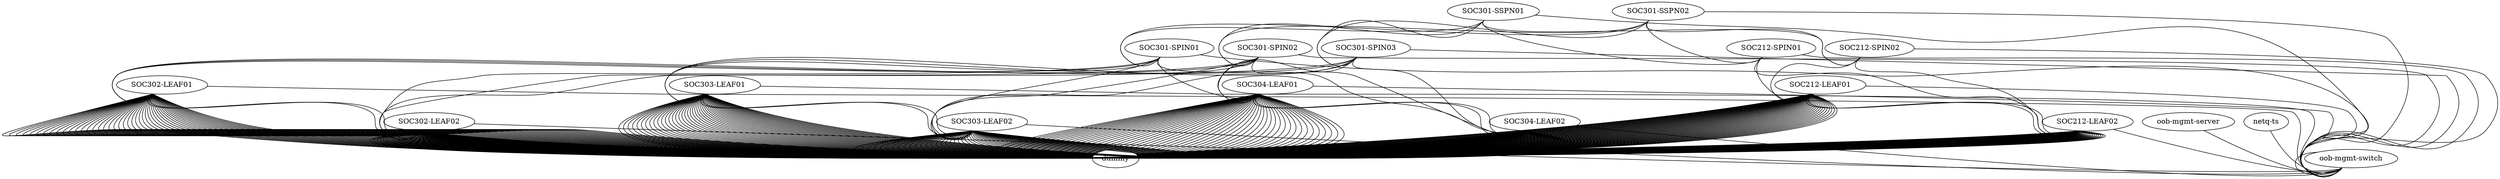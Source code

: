 graph falconv2 {

 "dummy" [function="fake"]

 "oob-mgmt-server"  [function="oob-server" memory="2048"]
 "oob-mgmt-switch"  [function="oob-switch"]  
 "netq-ts" [os="netq-ts-cloud-3.2.0"]


 "SOC301-SSPN01" [function="spine" os="CumulusCommunity/cumulus-vx" version="4.2.0"]
 "SOC301-SSPN02" [function="spine" os="CumulusCommunity/cumulus-vx" version="4.2.0"]
 "SOC301-SPIN01" [function="spine" os="CumulusCommunity/cumulus-vx" version="4.2.0"]
 "SOC301-SPIN02" [function="spine" os="CumulusCommunity/cumulus-vx" version="4.2.0"]
 "SOC301-SPIN03" [function="spine" os="CumulusCommunity/cumulus-vx" version="4.2.0"]
 "SOC212-SPIN01" [function="spine" os="CumulusCommunity/cumulus-vx" version="4.2.0"]
 "SOC212-SPIN02" [function="spine" os="CumulusCommunity/cumulus-vx" version="4.2.0"]
 "SOC302-LEAF01" [function="leaf" os="CumulusCommunity/cumulus-vx" version="4.2.0"]
 "SOC302-LEAF02" [function="leaf" os="CumulusCommunity/cumulus-vx" version="4.2.0"]
 "SOC303-LEAF01" [function="leaf" os="CumulusCommunity/cumulus-vx" version="4.2.0"]
 "SOC303-LEAF02" [function="leaf" os="CumulusCommunity/cumulus-vx" version="4.2.0"]
 "SOC304-LEAF01" [function="leaf" os="CumulusCommunity/cumulus-vx" version="4.2.0"]
 "SOC304-LEAF02" [function="leaf" os="CumulusCommunity/cumulus-vx" version="4.2.0"]
 "SOC212-LEAF01" [function="leaf" os="CumulusCommunity/cumulus-vx" version="4.2.0"]
 "SOC212-LEAF02" [function="leaf" os="CumulusCommunity/cumulus-vx" version="4.2.0"]

    # 343N super spine - 343N spine connection
    "SOC301-SSPN01":"swp1" -- "SOC301-SPIN01":"swp30"
    "SOC301-SSPN01":"swp2" -- "SOC301-SPIN02":"swp30"
    "SOC301-SSPN01":"swp3" -- "SOC301-SPIN03":"swp30"
    "SOC301-SSPN02":"swp1" -- "SOC301-SPIN01":"swp29"
    "SOC301-SSPN02":"swp2" -- "SOC301-SPIN02":"swp29"
    "SOC301-SSPN02":"swp3" -- "SOC301-SPIN03":"swp29"

    # 343N super spine - 243M spine connection
    "SOC301-SSPN01":"swp13" -- "SOC212-SPIN02":"swp30"
    "SOC301-SSPN01":"swp14" -- "SOC212-SPIN01":"swp30"
    "SOC301-SSPN02":"swp13" -- "SOC212-SPIN02":"swp29"
    "SOC301-SSPN02":"swp14" -- "SOC212-SPIN01":"swp29"

    # SOC301-SPIN01 - 343N leafs connection
    "SOC301-SPIN01":"swp3" -- "SOC302-LEAF01":"swp51"
    "SOC301-SPIN01":"swp4" -- "SOC302-LEAF02":"swp51"
    "SOC301-SPIN01":"swp5" -- "SOC303-LEAF01":"swp51"
    "SOC301-SPIN01":"swp6" -- "SOC303-LEAF02":"swp51"
    "SOC301-SPIN01":"swp7" -- "SOC304-LEAF01":"swp51"
    "SOC301-SPIN01":"swp8" -- "SOC304-LEAF02":"swp51"

    # SOC30-SPIN02 - 343N leafs connection
    "SOC301-SPIN02":"swp3" -- "SOC302-LEAF01":"swp52"
    "SOC301-SPIN02":"swp4" -- "SOC302-LEAF02":"swp52"
    "SOC301-SPIN02":"swp5" -- "SOC303-LEAF01":"swp52"
    "SOC301-SPIN02":"swp6" -- "SOC303-LEAF02":"swp52"
    "SOC301-SPIN02":"swp7" -- "SOC304-LEAF01":"swp52"
    "SOC301-SPIN02":"swp8" -- "SOC304-LEAF02":"swp52"

    # SOC30-SPIN03 - 343N leafs connection
    "SOC301-SPIN03":"swp3" -- "SOC302-LEAF01":"swp53"
    "SOC301-SPIN03":"swp4" -- "SOC302-LEAF02":"swp53"
    "SOC301-SPIN03":"swp5" -- "SOC303-LEAF01":"swp53"
    "SOC301-SPIN03":"swp6" -- "SOC303-LEAF02":"swp53"
    "SOC301-SPIN03":"swp7" -- "SOC304-LEAF01":"swp53"
    "SOC301-SPIN03":"swp8" -- "SOC304-LEAF02":"swp53"

    # 243M spine - 243M leaf connection
    "SOC212-SPIN01":"swp3" -- "SOC212-LEAF01":"swp51"
    "SOC212-SPIN01":"swp4" -- "SOC212-LEAF02":"swp51"
    "SOC212-SPIN02":"swp3" -- "SOC212-LEAF01":"swp52"
    "SOC212-SPIN02":"swp4" -- "SOC212-LEAF02":"swp52"
 
   # clag connection
    "SOC302-LEAF01":"swp49" -- "SOC302-LEAF02":"swp49"
    "SOC302-LEAF01":"swp50" -- "SOC302-LEAF02":"swp50"
    "SOC303-LEAF01":"swp49" -- "SOC303-LEAF02":"swp49"
    "SOC303-LEAF01":"swp50" -- "SOC303-LEAF02":"swp50"
    "SOC304-LEAF01":"swp49" -- "SOC304-LEAF02":"swp49"
    "SOC304-LEAF01":"swp50" -- "SOC304-LEAF02":"swp50"
    "SOC212-LEAF01":"swp49" -- "SOC212-LEAF02":"swp49"
    "SOC212-LEAF01":"swp50" -- "SOC212-LEAF02":"swp50"

  # OOB-MGMT connections
   "oob-mgmt-server":"eth1" -- "oob-mgmt-switch":"swp1"
   "oob-mgmt-switch":"eth0" -- "oob-mgmt-switch":"swp2"
   "netq-ts":"eth0" -- "oob-mgmt-switch":"swp3"
   "SOC301-SSPN01":"eth0" -- "oob-mgmt-switch":"swp4"
   "SOC301-SSPN02":"eth0" -- "oob-mgmt-switch":"swp5"
   "SOC301-SPIN01":"eth0" -- "oob-mgmt-switch":"swp6"
   "SOC301-SPIN02":"eth0" -- "oob-mgmt-switch":"swp7"
   "SOC301-SPIN03":"eth0" -- "oob-mgmt-switch":"swp8"
   "SOC212-SPIN01":"eth0" -- "oob-mgmt-switch":"swp9"
   "SOC212-SPIN02":"eth0" -- "oob-mgmt-switch":"swp10"
   "SOC302-LEAF01":"eth0" -- "oob-mgmt-switch":"swp11"
   "SOC302-LEAF02":"eth0" -- "oob-mgmt-switch":"swp12"
   "SOC303-LEAF01":"eth0" -- "oob-mgmt-switch":"swp13"
   "SOC303-LEAF02":"eth0" -- "oob-mgmt-switch":"swp14"
   "SOC304-LEAF01":"eth0" -- "oob-mgmt-switch":"swp15"
   "SOC304-LEAF02":"eth0" -- "oob-mgmt-switch":"swp16"
   "SOC212-LEAF01":"eth0" -- "oob-mgmt-switch":"swp17"
   "SOC212-LEAF02":"eth0" -- "oob-mgmt-switch":"swp18"


    # DUMMY ports for LEAF switch mlag bonds- creates the network interface in simulation. Not actually connected to anything
    "SOC302-LEAF01":"swp1" -- "dummy":"dummy8-swp1"
    "SOC302-LEAF01":"swp2" -- "dummy":"dummy8-swp2"
    "SOC302-LEAF01":"swp3" -- "dummy":"dummy8-swp3"
    "SOC302-LEAF01":"swp4" -- "dummy":"dummy8-swp4"
    "SOC302-LEAF01":"swp5" -- "dummy":"dummy8-swp5"
    "SOC302-LEAF01":"swp6" -- "dummy":"dummy8-swp6"
    "SOC302-LEAF01":"swp7" -- "dummy":"dummy8-swp7"
    "SOC302-LEAF01":"swp8" -- "dummy":"dummy8-swp8"
    "SOC302-LEAF01":"swp9" -- "dummy":"dummy8-swp9"
    "SOC302-LEAF01":"swp10" -- "dummy":"dummy8-swp10"
    "SOC302-LEAF01":"swp11" -- "dummy":"dummy8-swp11"
    "SOC302-LEAF01":"swp12" -- "dummy":"dummy8-swp12"
    "SOC302-LEAF01":"swp13" -- "dummy":"dummy8-swp13"
    "SOC302-LEAF01":"swp14" -- "dummy":"dummy8-swp14"
    "SOC302-LEAF01":"swp15" -- "dummy":"dummy8-swp15"
    "SOC302-LEAF01":"swp16" -- "dummy":"dummy8-swp16"
    "SOC302-LEAF01":"swp17" -- "dummy":"dummy8-swp17"
    "SOC302-LEAF01":"swp18" -- "dummy":"dummy8-swp18"
    "SOC302-LEAF01":"swp19" -- "dummy":"dummy8-swp19"
    "SOC302-LEAF01":"swp20" -- "dummy":"dummy8-swp20"
    "SOC302-LEAF01":"swp21" -- "dummy":"dummy8-swp21"
    "SOC302-LEAF01":"swp22" -- "dummy":"dummy8-swp22"
    "SOC302-LEAF01":"swp23" -- "dummy":"dummy8-swp23"
    "SOC302-LEAF01":"swp24" -- "dummy":"dummy8-swp24"
    "SOC302-LEAF01":"swp25" -- "dummy":"dummy8-swp25"
    "SOC302-LEAF01":"swp26" -- "dummy":"dummy8-swp26"
    "SOC302-LEAF01":"swp27" -- "dummy":"dummy8-swp27"
    "SOC302-LEAF01":"swp28" -- "dummy":"dummy8-swp28"
    "SOC302-LEAF01":"swp29" -- "dummy":"dummy8-swp29"
    "SOC302-LEAF01":"swp30" -- "dummy":"dummy8-swp30"
    "SOC302-LEAF01":"swp31" -- "dummy":"dummy8-swp31"
    "SOC302-LEAF01":"swp32" -- "dummy":"dummy8-swp32"
    "SOC302-LEAF01":"swp33" -- "dummy":"dummy8-swp33"
    "SOC302-LEAF01":"swp34" -- "dummy":"dummy8-swp34"
    "SOC302-LEAF01":"swp35" -- "dummy":"dummy8-swp35"
    "SOC302-LEAF01":"swp36" -- "dummy":"dummy8-swp36"
    "SOC302-LEAF01":"swp37" -- "dummy":"dummy8-swp37"
    "SOC302-LEAF01":"swp38" -- "dummy":"dummy8-swp38"
    "SOC302-LEAF01":"swp39" -- "dummy":"dummy8-swp39"
    "SOC302-LEAF01":"swp40" -- "dummy":"dummy8-swp40"
    "SOC302-LEAF01":"swp41" -- "dummy":"dummy8-swp41"
    "SOC302-LEAF01":"swp42" -- "dummy":"dummy8-swp42"
    "SOC302-LEAF01":"swp43" -- "dummy":"dummy8-swp43"
    "SOC302-LEAF01":"swp44" -- "dummy":"dummy8-swp44"
    "SOC302-LEAF01":"swp45" -- "dummy":"dummy8-swp45"
    "SOC302-LEAF01":"swp46" -- "dummy":"dummy8-swp46"
    "SOC302-LEAF01":"swp47" -- "dummy":"dummy8-swp47"
    "SOC302-LEAF01":"swp48" -- "dummy":"dummy8-swp48"
    "SOC302-LEAF02":"swp1" -- "dummy":"dummy9-swp1"
    "SOC302-LEAF02":"swp2" -- "dummy":"dummy9-swp2"
    "SOC302-LEAF02":"swp3" -- "dummy":"dummy9-swp3"
    "SOC302-LEAF02":"swp4" -- "dummy":"dummy9-swp4"
    "SOC302-LEAF02":"swp5" -- "dummy":"dummy9-swp5"
    "SOC302-LEAF02":"swp6" -- "dummy":"dummy9-swp6"
    "SOC302-LEAF02":"swp7" -- "dummy":"dummy9-swp7"
    "SOC302-LEAF02":"swp8" -- "dummy":"dummy9-swp8"
    "SOC302-LEAF02":"swp9" -- "dummy":"dummy9-swp9"
    "SOC302-LEAF02":"swp10" -- "dummy":"dummy9-swp10"
    "SOC302-LEAF02":"swp11" -- "dummy":"dummy9-swp11"
    "SOC302-LEAF02":"swp12" -- "dummy":"dummy9-swp12"
    "SOC302-LEAF02":"swp13" -- "dummy":"dummy9-swp13"
    "SOC302-LEAF02":"swp14" -- "dummy":"dummy9-swp14"
    "SOC302-LEAF02":"swp15" -- "dummy":"dummy9-swp15"
    "SOC302-LEAF02":"swp16" -- "dummy":"dummy9-swp16"
    "SOC302-LEAF02":"swp17" -- "dummy":"dummy9-swp17"
    "SOC302-LEAF02":"swp18" -- "dummy":"dummy9-swp18"
    "SOC302-LEAF02":"swp19" -- "dummy":"dummy9-swp19"
    "SOC302-LEAF02":"swp20" -- "dummy":"dummy9-swp20"
    "SOC302-LEAF02":"swp21" -- "dummy":"dummy9-swp21"
    "SOC302-LEAF02":"swp22" -- "dummy":"dummy9-swp22"
    "SOC302-LEAF02":"swp23" -- "dummy":"dummy9-swp23"
    "SOC302-LEAF02":"swp24" -- "dummy":"dummy9-swp24"
    "SOC302-LEAF02":"swp25" -- "dummy":"dummy9-swp25"
    "SOC302-LEAF02":"swp26" -- "dummy":"dummy9-swp26"
    "SOC302-LEAF02":"swp27" -- "dummy":"dummy9-swp27"
    "SOC302-LEAF02":"swp28" -- "dummy":"dummy9-swp28"
    "SOC302-LEAF02":"swp29" -- "dummy":"dummy9-swp29"
    "SOC302-LEAF02":"swp30" -- "dummy":"dummy9-swp30"
    "SOC302-LEAF02":"swp31" -- "dummy":"dummy9-swp31"
    "SOC302-LEAF02":"swp32" -- "dummy":"dummy9-swp32"
    "SOC302-LEAF02":"swp33" -- "dummy":"dummy9-swp33"
    "SOC302-LEAF02":"swp34" -- "dummy":"dummy9-swp34"
    "SOC302-LEAF02":"swp35" -- "dummy":"dummy9-swp35"
    "SOC302-LEAF02":"swp36" -- "dummy":"dummy9-swp36"
    "SOC302-LEAF02":"swp37" -- "dummy":"dummy9-swp37"
    "SOC302-LEAF02":"swp38" -- "dummy":"dummy9-swp38"
    "SOC302-LEAF02":"swp39" -- "dummy":"dummy9-swp39"
    "SOC302-LEAF02":"swp40" -- "dummy":"dummy9-swp40"
    "SOC302-LEAF02":"swp41" -- "dummy":"dummy9-swp41"
    "SOC302-LEAF02":"swp42" -- "dummy":"dummy9-swp42"
    "SOC302-LEAF02":"swp43" -- "dummy":"dummy9-swp43"
    "SOC302-LEAF02":"swp44" -- "dummy":"dummy9-swp44"
    "SOC302-LEAF02":"swp45" -- "dummy":"dummy9-swp45"
    "SOC302-LEAF02":"swp46" -- "dummy":"dummy9-swp46"
    "SOC302-LEAF02":"swp47" -- "dummy":"dummy9-swp47"
    "SOC302-LEAF02":"swp48" -- "dummy":"dummy9-swp48"
    "SOC303-LEAF01":"swp1" -- "dummy":"dummy10-swp1"
    "SOC303-LEAF01":"swp2" -- "dummy":"dummy10-swp2"
    "SOC303-LEAF01":"swp3" -- "dummy":"dummy10-swp3"
    "SOC303-LEAF01":"swp4" -- "dummy":"dummy10-swp4"
    "SOC303-LEAF01":"swp5" -- "dummy":"dummy10-swp5"
    "SOC303-LEAF01":"swp6" -- "dummy":"dummy10-swp6"
    "SOC303-LEAF01":"swp7" -- "dummy":"dummy10-swp7"
    "SOC303-LEAF01":"swp8" -- "dummy":"dummy10-swp8"
    "SOC303-LEAF01":"swp9" -- "dummy":"dummy10-swp9"
    "SOC303-LEAF01":"swp10" -- "dummy":"dummy10-swp10"
    "SOC303-LEAF01":"swp11" -- "dummy":"dummy10-swp11"
    "SOC303-LEAF01":"swp12" -- "dummy":"dummy10-swp12"
    "SOC303-LEAF01":"swp13" -- "dummy":"dummy10-swp13"
    "SOC303-LEAF01":"swp14" -- "dummy":"dummy10-swp14"
    "SOC303-LEAF01":"swp15" -- "dummy":"dummy10-swp15"
    "SOC303-LEAF01":"swp16" -- "dummy":"dummy10-swp16"
    "SOC303-LEAF01":"swp17" -- "dummy":"dummy10-swp17"
    "SOC303-LEAF01":"swp18" -- "dummy":"dummy10-swp18"
    "SOC303-LEAF01":"swp19" -- "dummy":"dummy10-swp19"
    "SOC303-LEAF01":"swp20" -- "dummy":"dummy10-swp20"
    "SOC303-LEAF01":"swp21" -- "dummy":"dummy10-swp21"
    "SOC303-LEAF01":"swp22" -- "dummy":"dummy10-swp22"
    "SOC303-LEAF01":"swp23" -- "dummy":"dummy10-swp23"
    "SOC303-LEAF01":"swp24" -- "dummy":"dummy10-swp24"
    "SOC303-LEAF01":"swp25" -- "dummy":"dummy10-swp25"
    "SOC303-LEAF01":"swp26" -- "dummy":"dummy10-swp26"
    "SOC303-LEAF01":"swp27" -- "dummy":"dummy10-swp27"
    "SOC303-LEAF01":"swp28" -- "dummy":"dummy10-swp28"
    "SOC303-LEAF01":"swp29" -- "dummy":"dummy10-swp29"
    "SOC303-LEAF01":"swp30" -- "dummy":"dummy10-swp30"
    "SOC303-LEAF01":"swp31" -- "dummy":"dummy10-swp31"
    "SOC303-LEAF01":"swp32" -- "dummy":"dummy10-swp32"
    "SOC303-LEAF01":"swp33" -- "dummy":"dummy10-swp33"
    "SOC303-LEAF01":"swp34" -- "dummy":"dummy10-swp34"
    "SOC303-LEAF01":"swp35" -- "dummy":"dummy10-swp35"
    "SOC303-LEAF01":"swp36" -- "dummy":"dummy10-swp36"
    "SOC303-LEAF01":"swp37" -- "dummy":"dummy10-swp37"
    "SOC303-LEAF01":"swp38" -- "dummy":"dummy10-swp38"
    "SOC303-LEAF01":"swp39" -- "dummy":"dummy10-swp39"
    "SOC303-LEAF01":"swp40" -- "dummy":"dummy10-swp40"
    "SOC303-LEAF01":"swp41" -- "dummy":"dummy10-swp41"
    "SOC303-LEAF01":"swp42" -- "dummy":"dummy10-swp42"
    "SOC303-LEAF01":"swp43" -- "dummy":"dummy10-swp43"
    "SOC303-LEAF01":"swp44" -- "dummy":"dummy10-swp44"
    "SOC303-LEAF01":"swp45" -- "dummy":"dummy10-swp45"
    "SOC303-LEAF01":"swp46" -- "dummy":"dummy10-swp46"
    "SOC303-LEAF01":"swp47" -- "dummy":"dummy10-swp47"
    "SOC303-LEAF01":"swp48" -- "dummy":"dummy10-swp48"
    "SOC303-LEAF02":"swp1" -- "dummy":"dummy11-swp1"
    "SOC303-LEAF02":"swp2" -- "dummy":"dummy11-swp2"
    "SOC303-LEAF02":"swp3" -- "dummy":"dummy11-swp3"
    "SOC303-LEAF02":"swp4" -- "dummy":"dummy11-swp4"
    "SOC303-LEAF02":"swp5" -- "dummy":"dummy11-swp5"
    "SOC303-LEAF02":"swp6" -- "dummy":"dummy11-swp6"
    "SOC303-LEAF02":"swp7" -- "dummy":"dummy11-swp7"
    "SOC303-LEAF02":"swp8" -- "dummy":"dummy11-swp8"
    "SOC303-LEAF02":"swp9" -- "dummy":"dummy11-swp9"
    "SOC303-LEAF02":"swp10" -- "dummy":"dummy11-swp10"
    "SOC303-LEAF02":"swp11" -- "dummy":"dummy11-swp11"
    "SOC303-LEAF02":"swp12" -- "dummy":"dummy11-swp12"
    "SOC303-LEAF02":"swp13" -- "dummy":"dummy11-swp13"
    "SOC303-LEAF02":"swp14" -- "dummy":"dummy11-swp14"
    "SOC303-LEAF02":"swp15" -- "dummy":"dummy11-swp15"
    "SOC303-LEAF02":"swp16" -- "dummy":"dummy11-swp16"
    "SOC303-LEAF02":"swp17" -- "dummy":"dummy11-swp17"
    "SOC303-LEAF02":"swp18" -- "dummy":"dummy11-swp18"
    "SOC303-LEAF02":"swp19" -- "dummy":"dummy11-swp19"
    "SOC303-LEAF02":"swp20" -- "dummy":"dummy11-swp20"
    "SOC303-LEAF02":"swp21" -- "dummy":"dummy11-swp21"
    "SOC303-LEAF02":"swp22" -- "dummy":"dummy11-swp22"
    "SOC303-LEAF02":"swp23" -- "dummy":"dummy11-swp23"
    "SOC303-LEAF02":"swp24" -- "dummy":"dummy11-swp24"
    "SOC303-LEAF02":"swp25" -- "dummy":"dummy11-swp25"
    "SOC303-LEAF02":"swp26" -- "dummy":"dummy11-swp26"
    "SOC303-LEAF02":"swp27" -- "dummy":"dummy11-swp27"
    "SOC303-LEAF02":"swp28" -- "dummy":"dummy11-swp28"
    "SOC303-LEAF02":"swp29" -- "dummy":"dummy11-swp29"
    "SOC303-LEAF02":"swp30" -- "dummy":"dummy11-swp30"
    "SOC303-LEAF02":"swp31" -- "dummy":"dummy11-swp31"
    "SOC303-LEAF02":"swp32" -- "dummy":"dummy11-swp32"
    "SOC303-LEAF02":"swp33" -- "dummy":"dummy11-swp33"
    "SOC303-LEAF02":"swp34" -- "dummy":"dummy11-swp34"
    "SOC303-LEAF02":"swp35" -- "dummy":"dummy11-swp35"
    "SOC303-LEAF02":"swp36" -- "dummy":"dummy11-swp36"
    "SOC303-LEAF02":"swp37" -- "dummy":"dummy11-swp37"
    "SOC303-LEAF02":"swp38" -- "dummy":"dummy11-swp38"
    "SOC303-LEAF02":"swp39" -- "dummy":"dummy11-swp39"
    "SOC303-LEAF02":"swp40" -- "dummy":"dummy11-swp40"
    "SOC303-LEAF02":"swp41" -- "dummy":"dummy11-swp41"
    "SOC303-LEAF02":"swp42" -- "dummy":"dummy11-swp42"
    "SOC303-LEAF02":"swp43" -- "dummy":"dummy11-swp43"
    "SOC303-LEAF02":"swp44" -- "dummy":"dummy11-swp44"
    "SOC303-LEAF02":"swp45" -- "dummy":"dummy11-swp45"
    "SOC303-LEAF02":"swp46" -- "dummy":"dummy11-swp46"
    "SOC303-LEAF02":"swp47" -- "dummy":"dummy11-swp47"
    "SOC303-LEAF02":"swp48" -- "dummy":"dummy11-swp48"
    "SOC304-LEAF01":"swp1" -- "dummy":"dummy12-swp1"
    "SOC304-LEAF01":"swp2" -- "dummy":"dummy12-swp2"
    "SOC304-LEAF01":"swp3" -- "dummy":"dummy12-swp3"
    "SOC304-LEAF01":"swp4" -- "dummy":"dummy12-swp4"
    "SOC304-LEAF01":"swp5" -- "dummy":"dummy12-swp5"
    "SOC304-LEAF01":"swp6" -- "dummy":"dummy12-swp6"
    "SOC304-LEAF01":"swp7" -- "dummy":"dummy12-swp7"
    "SOC304-LEAF01":"swp8" -- "dummy":"dummy12-swp8"
    "SOC304-LEAF01":"swp9" -- "dummy":"dummy12-swp9"
    "SOC304-LEAF01":"swp10" -- "dummy":"dummy12-swp10"
    "SOC304-LEAF01":"swp11" -- "dummy":"dummy12-swp11"
    "SOC304-LEAF01":"swp12" -- "dummy":"dummy12-swp12"
    "SOC304-LEAF01":"swp13" -- "dummy":"dummy12-swp13"
    "SOC304-LEAF01":"swp14" -- "dummy":"dummy12-swp14"
    "SOC304-LEAF01":"swp15" -- "dummy":"dummy12-swp15"
    "SOC304-LEAF01":"swp16" -- "dummy":"dummy12-swp16"
    "SOC304-LEAF01":"swp17" -- "dummy":"dummy12-swp17"
    "SOC304-LEAF01":"swp18" -- "dummy":"dummy12-swp18"
    "SOC304-LEAF01":"swp19" -- "dummy":"dummy12-swp19"
    "SOC304-LEAF01":"swp20" -- "dummy":"dummy12-swp20"
    "SOC304-LEAF01":"swp21" -- "dummy":"dummy12-swp21"
    "SOC304-LEAF01":"swp22" -- "dummy":"dummy12-swp22"
    "SOC304-LEAF01":"swp23" -- "dummy":"dummy12-swp23"
    "SOC304-LEAF01":"swp24" -- "dummy":"dummy12-swp24"
    "SOC304-LEAF01":"swp25" -- "dummy":"dummy12-swp25"
    "SOC304-LEAF01":"swp26" -- "dummy":"dummy12-swp26"
    "SOC304-LEAF01":"swp27" -- "dummy":"dummy12-swp27"
    "SOC304-LEAF01":"swp28" -- "dummy":"dummy12-swp28"
    "SOC304-LEAF01":"swp29" -- "dummy":"dummy12-swp29"
    "SOC304-LEAF01":"swp30" -- "dummy":"dummy12-swp30"
    "SOC304-LEAF01":"swp31" -- "dummy":"dummy12-swp31"
    "SOC304-LEAF01":"swp32" -- "dummy":"dummy12-swp32"
    "SOC304-LEAF01":"swp33" -- "dummy":"dummy12-swp33"
    "SOC304-LEAF01":"swp34" -- "dummy":"dummy12-swp34"
    "SOC304-LEAF01":"swp35" -- "dummy":"dummy12-swp35"
    "SOC304-LEAF01":"swp36" -- "dummy":"dummy12-swp36"
    "SOC304-LEAF01":"swp37" -- "dummy":"dummy12-swp37"
    "SOC304-LEAF01":"swp38" -- "dummy":"dummy12-swp38"
    "SOC304-LEAF01":"swp39" -- "dummy":"dummy12-swp39"
    "SOC304-LEAF01":"swp40" -- "dummy":"dummy12-swp40"
    "SOC304-LEAF01":"swp41" -- "dummy":"dummy12-swp41"
    "SOC304-LEAF01":"swp42" -- "dummy":"dummy12-swp42"
    "SOC304-LEAF01":"swp43" -- "dummy":"dummy12-swp43"
    "SOC304-LEAF01":"swp44" -- "dummy":"dummy12-swp44"
    "SOC304-LEAF01":"swp45" -- "dummy":"dummy12-swp45"
    "SOC304-LEAF01":"swp46" -- "dummy":"dummy12-swp46"
    "SOC304-LEAF01":"swp47" -- "dummy":"dummy12-swp47"
    "SOC304-LEAF01":"swp48" -- "dummy":"dummy12-swp48"
    "SOC304-LEAF02":"swp1" -- "dummy":"dummy13-swp1"
    "SOC304-LEAF02":"swp2" -- "dummy":"dummy13-swp2"
    "SOC304-LEAF02":"swp3" -- "dummy":"dummy13-swp3"
    "SOC304-LEAF02":"swp4" -- "dummy":"dummy13-swp4"
    "SOC304-LEAF02":"swp5" -- "dummy":"dummy13-swp5"
    "SOC304-LEAF02":"swp6" -- "dummy":"dummy13-swp6"
    "SOC304-LEAF02":"swp7" -- "dummy":"dummy13-swp7"
    "SOC304-LEAF02":"swp8" -- "dummy":"dummy13-swp8"
    "SOC304-LEAF02":"swp9" -- "dummy":"dummy13-swp9"
    "SOC304-LEAF02":"swp10" -- "dummy":"dummy13-swp10"
    "SOC304-LEAF02":"swp11" -- "dummy":"dummy13-swp11"
    "SOC304-LEAF02":"swp12" -- "dummy":"dummy13-swp12"
    "SOC304-LEAF02":"swp13" -- "dummy":"dummy13-swp13"
    "SOC304-LEAF02":"swp14" -- "dummy":"dummy13-swp14"
    "SOC304-LEAF02":"swp15" -- "dummy":"dummy13-swp15"
    "SOC304-LEAF02":"swp16" -- "dummy":"dummy13-swp16"
    "SOC304-LEAF02":"swp17" -- "dummy":"dummy13-swp17"
    "SOC304-LEAF02":"swp18" -- "dummy":"dummy13-swp18"
    "SOC304-LEAF02":"swp19" -- "dummy":"dummy13-swp19"
    "SOC304-LEAF02":"swp20" -- "dummy":"dummy13-swp20"
    "SOC304-LEAF02":"swp21" -- "dummy":"dummy13-swp21"
    "SOC304-LEAF02":"swp22" -- "dummy":"dummy13-swp22"
    "SOC304-LEAF02":"swp23" -- "dummy":"dummy13-swp23"
    "SOC304-LEAF02":"swp24" -- "dummy":"dummy13-swp24"
    "SOC304-LEAF02":"swp25" -- "dummy":"dummy13-swp25"
    "SOC304-LEAF02":"swp26" -- "dummy":"dummy13-swp26"
    "SOC304-LEAF02":"swp27" -- "dummy":"dummy13-swp27"
    "SOC304-LEAF02":"swp28" -- "dummy":"dummy13-swp28"
    "SOC304-LEAF02":"swp29" -- "dummy":"dummy13-swp29"
    "SOC304-LEAF02":"swp30" -- "dummy":"dummy13-swp30"
    "SOC304-LEAF02":"swp31" -- "dummy":"dummy13-swp31"
    "SOC304-LEAF02":"swp32" -- "dummy":"dummy13-swp32"
    "SOC304-LEAF02":"swp33" -- "dummy":"dummy13-swp33"
    "SOC304-LEAF02":"swp34" -- "dummy":"dummy13-swp34"
    "SOC304-LEAF02":"swp35" -- "dummy":"dummy13-swp35"
    "SOC304-LEAF02":"swp36" -- "dummy":"dummy13-swp36"
    "SOC304-LEAF02":"swp37" -- "dummy":"dummy13-swp37"
    "SOC304-LEAF02":"swp38" -- "dummy":"dummy13-swp38"
    "SOC304-LEAF02":"swp39" -- "dummy":"dummy13-swp39"
    "SOC304-LEAF02":"swp40" -- "dummy":"dummy13-swp40"
    "SOC304-LEAF02":"swp41" -- "dummy":"dummy13-swp41"
    "SOC304-LEAF02":"swp42" -- "dummy":"dummy13-swp42"
    "SOC304-LEAF02":"swp43" -- "dummy":"dummy13-swp43"
    "SOC304-LEAF02":"swp44" -- "dummy":"dummy13-swp44"
    "SOC304-LEAF02":"swp45" -- "dummy":"dummy13-swp45"
    "SOC304-LEAF02":"swp46" -- "dummy":"dummy13-swp46"
    "SOC304-LEAF02":"swp47" -- "dummy":"dummy13-swp47"
    "SOC304-LEAF02":"swp48" -- "dummy":"dummy13-swp48"
    "SOC212-LEAF01":"swp1" -- "dummy":"dummy14-swp1"
    "SOC212-LEAF01":"swp2" -- "dummy":"dummy14-swp2"
    "SOC212-LEAF01":"swp3" -- "dummy":"dummy14-swp3"
    "SOC212-LEAF01":"swp4" -- "dummy":"dummy14-swp4"
    "SOC212-LEAF01":"swp5" -- "dummy":"dummy14-swp5"
    "SOC212-LEAF01":"swp6" -- "dummy":"dummy14-swp6"
    "SOC212-LEAF01":"swp7" -- "dummy":"dummy14-swp7"
    "SOC212-LEAF01":"swp8" -- "dummy":"dummy14-swp8"
    "SOC212-LEAF01":"swp9" -- "dummy":"dummy14-swp9"
    "SOC212-LEAF01":"swp10" -- "dummy":"dummy14-swp10"
    "SOC212-LEAF01":"swp11" -- "dummy":"dummy14-swp11"
    "SOC212-LEAF01":"swp12" -- "dummy":"dummy14-swp12"
    "SOC212-LEAF01":"swp13" -- "dummy":"dummy14-swp13"
    "SOC212-LEAF01":"swp14" -- "dummy":"dummy14-swp14"
    "SOC212-LEAF01":"swp15" -- "dummy":"dummy14-swp15"
    "SOC212-LEAF01":"swp16" -- "dummy":"dummy14-swp16"
    "SOC212-LEAF01":"swp17" -- "dummy":"dummy14-swp17"
    "SOC212-LEAF01":"swp18" -- "dummy":"dummy14-swp18"
    "SOC212-LEAF01":"swp19" -- "dummy":"dummy14-swp19"
    "SOC212-LEAF01":"swp20" -- "dummy":"dummy14-swp20"
    "SOC212-LEAF01":"swp21" -- "dummy":"dummy14-swp21"
    "SOC212-LEAF01":"swp22" -- "dummy":"dummy14-swp22"
    "SOC212-LEAF01":"swp23" -- "dummy":"dummy14-swp23"
    "SOC212-LEAF01":"swp24" -- "dummy":"dummy14-swp24"
    "SOC212-LEAF01":"swp25" -- "dummy":"dummy14-swp25"
    "SOC212-LEAF01":"swp26" -- "dummy":"dummy14-swp26"
    "SOC212-LEAF01":"swp27" -- "dummy":"dummy14-swp27"
    "SOC212-LEAF01":"swp28" -- "dummy":"dummy14-swp28"
    "SOC212-LEAF01":"swp29" -- "dummy":"dummy14-swp29"
    "SOC212-LEAF01":"swp30" -- "dummy":"dummy14-swp30"
    "SOC212-LEAF01":"swp31" -- "dummy":"dummy14-swp31"
    "SOC212-LEAF01":"swp32" -- "dummy":"dummy14-swp32"
    "SOC212-LEAF01":"swp33" -- "dummy":"dummy14-swp33"
    "SOC212-LEAF01":"swp34" -- "dummy":"dummy14-swp34"
    "SOC212-LEAF01":"swp35" -- "dummy":"dummy14-swp35"
    "SOC212-LEAF01":"swp36" -- "dummy":"dummy14-swp36"
    "SOC212-LEAF01":"swp37" -- "dummy":"dummy14-swp37"
    "SOC212-LEAF01":"swp38" -- "dummy":"dummy14-swp38"
    "SOC212-LEAF01":"swp39" -- "dummy":"dummy14-swp39"
    "SOC212-LEAF01":"swp40" -- "dummy":"dummy14-swp40"
    "SOC212-LEAF01":"swp41" -- "dummy":"dummy14-swp41"
    "SOC212-LEAF01":"swp42" -- "dummy":"dummy14-swp42"
    "SOC212-LEAF01":"swp43" -- "dummy":"dummy14-swp43"
    "SOC212-LEAF01":"swp44" -- "dummy":"dummy14-swp44"
    "SOC212-LEAF01":"swp45" -- "dummy":"dummy14-swp45"
    "SOC212-LEAF01":"swp46" -- "dummy":"dummy14-swp46"
    "SOC212-LEAF01":"swp47" -- "dummy":"dummy14-swp47"
    "SOC212-LEAF01":"swp48" -- "dummy":"dummy14-swp48"
    "SOC212-LEAF02":"swp1" -- "dummy":"dummy15-swp1"
    "SOC212-LEAF02":"swp2" -- "dummy":"dummy15-swp2"
    "SOC212-LEAF02":"swp3" -- "dummy":"dummy15-swp3"
    "SOC212-LEAF02":"swp4" -- "dummy":"dummy15-swp4"
    "SOC212-LEAF02":"swp5" -- "dummy":"dummy15-swp5"
    "SOC212-LEAF02":"swp6" -- "dummy":"dummy15-swp6"
    "SOC212-LEAF02":"swp7" -- "dummy":"dummy15-swp7"
    "SOC212-LEAF02":"swp8" -- "dummy":"dummy15-swp8"
    "SOC212-LEAF02":"swp9" -- "dummy":"dummy15-swp9"
    "SOC212-LEAF02":"swp10" -- "dummy":"dummy15-swp10"
    "SOC212-LEAF02":"swp11" -- "dummy":"dummy15-swp11"
    "SOC212-LEAF02":"swp12" -- "dummy":"dummy15-swp12"
    "SOC212-LEAF02":"swp13" -- "dummy":"dummy15-swp13"
    "SOC212-LEAF02":"swp14" -- "dummy":"dummy15-swp14"
    "SOC212-LEAF02":"swp15" -- "dummy":"dummy15-swp15"
    "SOC212-LEAF02":"swp16" -- "dummy":"dummy15-swp16"
    "SOC212-LEAF02":"swp17" -- "dummy":"dummy15-swp17"
    "SOC212-LEAF02":"swp18" -- "dummy":"dummy15-swp18"
    "SOC212-LEAF02":"swp19" -- "dummy":"dummy15-swp19"
    "SOC212-LEAF02":"swp20" -- "dummy":"dummy15-swp20"
    "SOC212-LEAF02":"swp21" -- "dummy":"dummy15-swp21"
    "SOC212-LEAF02":"swp22" -- "dummy":"dummy15-swp22"
    "SOC212-LEAF02":"swp23" -- "dummy":"dummy15-swp23"
    "SOC212-LEAF02":"swp24" -- "dummy":"dummy15-swp24"
    "SOC212-LEAF02":"swp25" -- "dummy":"dummy15-swp25"
    "SOC212-LEAF02":"swp26" -- "dummy":"dummy15-swp26"
    "SOC212-LEAF02":"swp27" -- "dummy":"dummy15-swp27"
    "SOC212-LEAF02":"swp28" -- "dummy":"dummy15-swp28"
    "SOC212-LEAF02":"swp29" -- "dummy":"dummy15-swp29"
    "SOC212-LEAF02":"swp30" -- "dummy":"dummy15-swp30"
    "SOC212-LEAF02":"swp31" -- "dummy":"dummy15-swp31"
    "SOC212-LEAF02":"swp32" -- "dummy":"dummy15-swp32"
    "SOC212-LEAF02":"swp33" -- "dummy":"dummy15-swp33"
    "SOC212-LEAF02":"swp34" -- "dummy":"dummy15-swp34"
    "SOC212-LEAF02":"swp35" -- "dummy":"dummy15-swp35"
    "SOC212-LEAF02":"swp36" -- "dummy":"dummy15-swp36"
    "SOC212-LEAF02":"swp37" -- "dummy":"dummy15-swp37"
    "SOC212-LEAF02":"swp38" -- "dummy":"dummy15-swp38"
    "SOC212-LEAF02":"swp39" -- "dummy":"dummy15-swp39"
    "SOC212-LEAF02":"swp40" -- "dummy":"dummy15-swp40"
    "SOC212-LEAF02":"swp41" -- "dummy":"dummy15-swp41"
    "SOC212-LEAF02":"swp42" -- "dummy":"dummy15-swp42"
    "SOC212-LEAF02":"swp43" -- "dummy":"dummy15-swp43"
    "SOC212-LEAF02":"swp44" -- "dummy":"dummy15-swp44"
    "SOC212-LEAF02":"swp45" -- "dummy":"dummy15-swp45"
    "SOC212-LEAF02":"swp46" -- "dummy":"dummy15-swp46"
    "SOC212-LEAF02":"swp47" -- "dummy":"dummy15-swp47"
    "SOC212-LEAF02":"swp48" -- "dummy":"dummy15-swp48"

}

